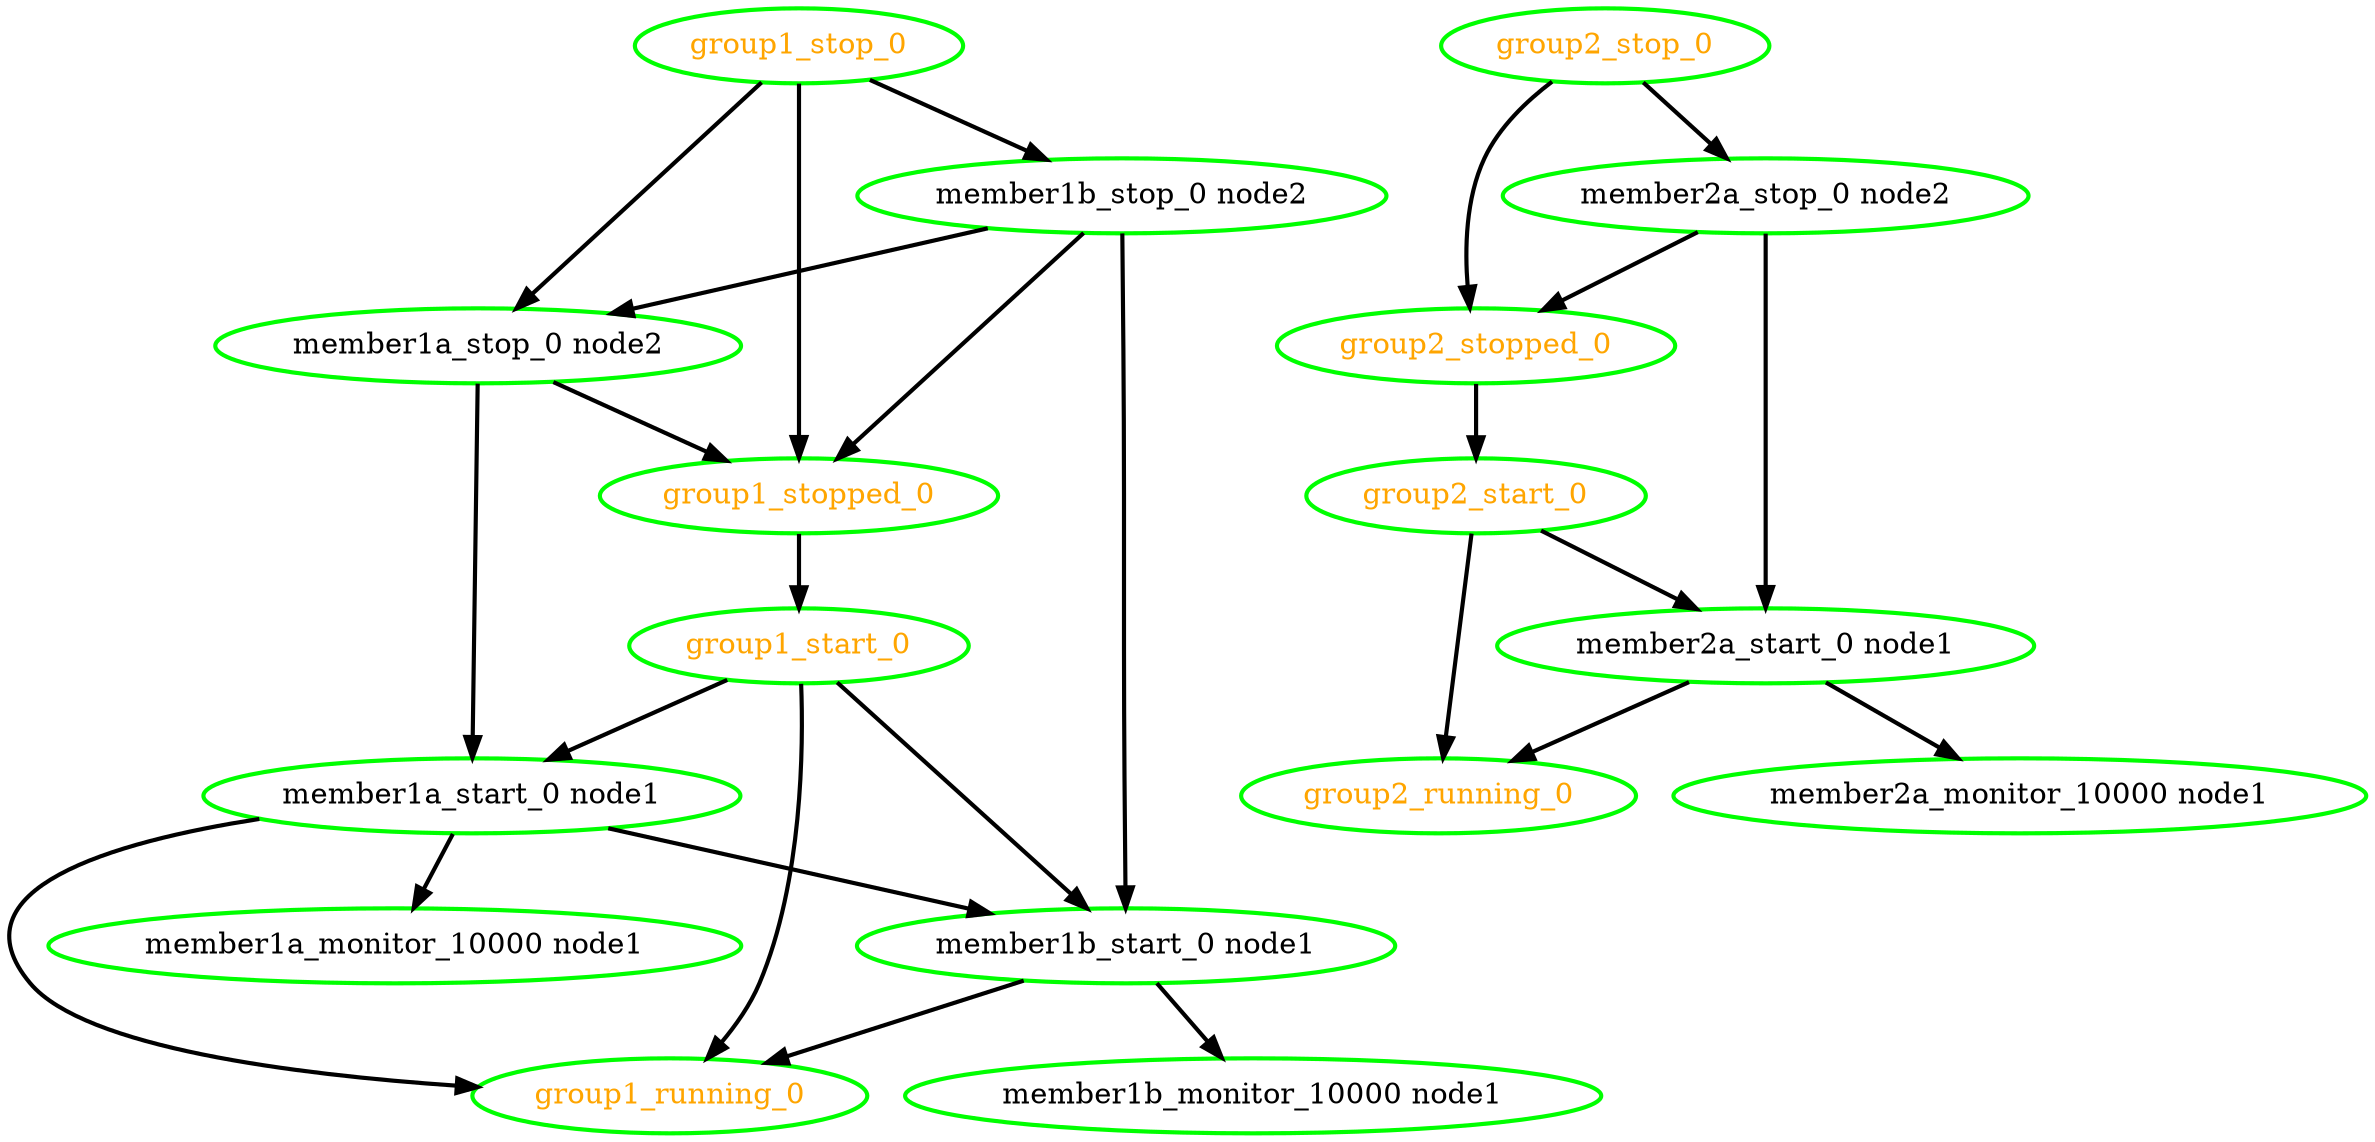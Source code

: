  digraph "g" {
"group1_running_0" [ style=bold color="green" fontcolor="orange"]
"group1_start_0" -> "group1_running_0" [ style = bold]
"group1_start_0" -> "member1a_start_0 node1" [ style = bold]
"group1_start_0" -> "member1b_start_0 node1" [ style = bold]
"group1_start_0" [ style=bold color="green" fontcolor="orange"]
"group1_stop_0" -> "group1_stopped_0" [ style = bold]
"group1_stop_0" -> "member1a_stop_0 node2" [ style = bold]
"group1_stop_0" -> "member1b_stop_0 node2" [ style = bold]
"group1_stop_0" [ style=bold color="green" fontcolor="orange"]
"group1_stopped_0" -> "group1_start_0" [ style = bold]
"group1_stopped_0" [ style=bold color="green" fontcolor="orange"]
"group2_running_0" [ style=bold color="green" fontcolor="orange"]
"group2_start_0" -> "group2_running_0" [ style = bold]
"group2_start_0" -> "member2a_start_0 node1" [ style = bold]
"group2_start_0" [ style=bold color="green" fontcolor="orange"]
"group2_stop_0" -> "group2_stopped_0" [ style = bold]
"group2_stop_0" -> "member2a_stop_0 node2" [ style = bold]
"group2_stop_0" [ style=bold color="green" fontcolor="orange"]
"group2_stopped_0" -> "group2_start_0" [ style = bold]
"group2_stopped_0" [ style=bold color="green" fontcolor="orange"]
"member1a_monitor_10000 node1" [ style=bold color="green" fontcolor="black"]
"member1a_start_0 node1" -> "group1_running_0" [ style = bold]
"member1a_start_0 node1" -> "member1a_monitor_10000 node1" [ style = bold]
"member1a_start_0 node1" -> "member1b_start_0 node1" [ style = bold]
"member1a_start_0 node1" [ style=bold color="green" fontcolor="black"]
"member1a_stop_0 node2" -> "group1_stopped_0" [ style = bold]
"member1a_stop_0 node2" -> "member1a_start_0 node1" [ style = bold]
"member1a_stop_0 node2" [ style=bold color="green" fontcolor="black"]
"member1b_monitor_10000 node1" [ style=bold color="green" fontcolor="black"]
"member1b_start_0 node1" -> "group1_running_0" [ style = bold]
"member1b_start_0 node1" -> "member1b_monitor_10000 node1" [ style = bold]
"member1b_start_0 node1" [ style=bold color="green" fontcolor="black"]
"member1b_stop_0 node2" -> "group1_stopped_0" [ style = bold]
"member1b_stop_0 node2" -> "member1a_stop_0 node2" [ style = bold]
"member1b_stop_0 node2" -> "member1b_start_0 node1" [ style = bold]
"member1b_stop_0 node2" [ style=bold color="green" fontcolor="black"]
"member2a_monitor_10000 node1" [ style=bold color="green" fontcolor="black"]
"member2a_start_0 node1" -> "group2_running_0" [ style = bold]
"member2a_start_0 node1" -> "member2a_monitor_10000 node1" [ style = bold]
"member2a_start_0 node1" [ style=bold color="green" fontcolor="black"]
"member2a_stop_0 node2" -> "group2_stopped_0" [ style = bold]
"member2a_stop_0 node2" -> "member2a_start_0 node1" [ style = bold]
"member2a_stop_0 node2" [ style=bold color="green" fontcolor="black"]
}
